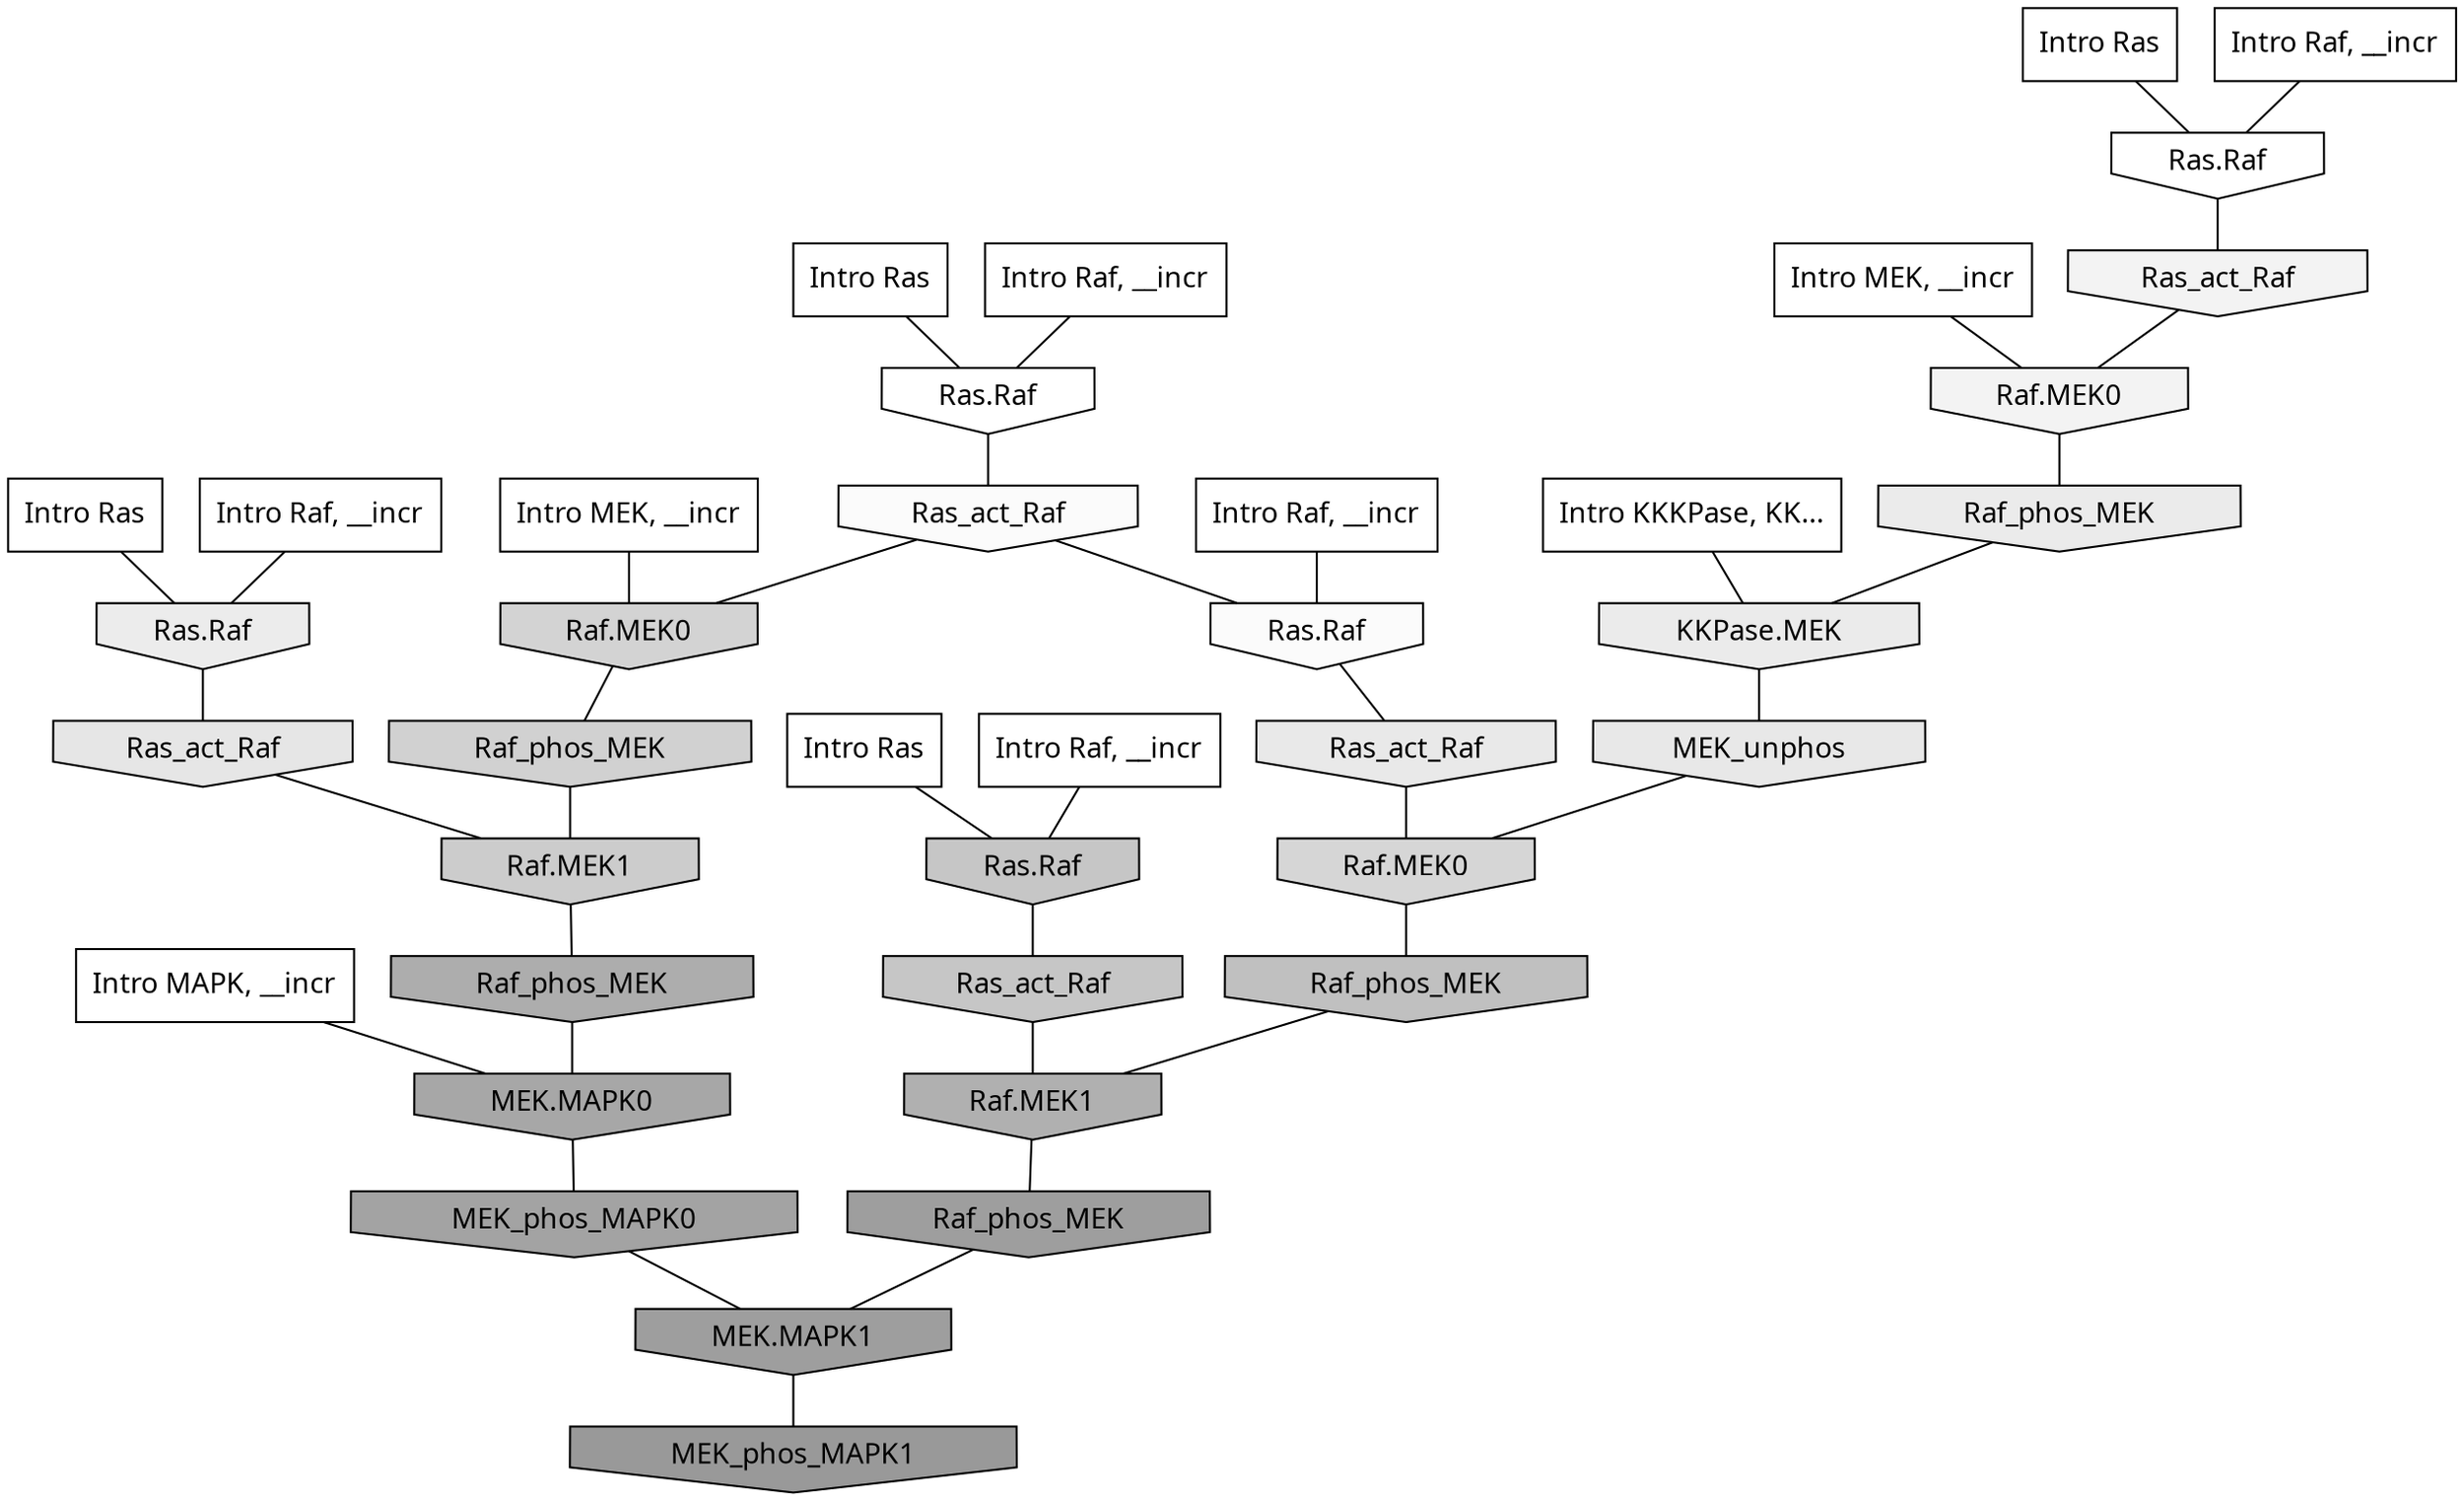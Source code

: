 digraph G{
  rankdir="TB";
  ranksep=0.30;
  node [fontname="CMU Serif"];
  edge [fontname="CMU Serif"];
  
  7 [label="Intro Ras", shape=rectangle, style=filled, fillcolor="0.000 0.000 1.000"]
  
  19 [label="Intro Ras", shape=rectangle, style=filled, fillcolor="0.000 0.000 1.000"]
  
  55 [label="Intro Ras", shape=rectangle, style=filled, fillcolor="0.000 0.000 1.000"]
  
  64 [label="Intro Ras", shape=rectangle, style=filled, fillcolor="0.000 0.000 1.000"]
  
  112 [label="Intro Raf, __incr", shape=rectangle, style=filled, fillcolor="0.000 0.000 1.000"]
  
  290 [label="Intro Raf, __incr", shape=rectangle, style=filled, fillcolor="0.000 0.000 1.000"]
  
  772 [label="Intro Raf, __incr", shape=rectangle, style=filled, fillcolor="0.000 0.000 1.000"]
  
  873 [label="Intro Raf, __incr", shape=rectangle, style=filled, fillcolor="0.000 0.000 1.000"]
  
  925 [label="Intro Raf, __incr", shape=rectangle, style=filled, fillcolor="0.000 0.000 1.000"]
  
  1617 [label="Intro MEK, __incr", shape=rectangle, style=filled, fillcolor="0.000 0.000 1.000"]
  
  1909 [label="Intro MEK, __incr", shape=rectangle, style=filled, fillcolor="0.000 0.000 1.000"]
  
  2892 [label="Intro MAPK, __incr", shape=rectangle, style=filled, fillcolor="0.000 0.000 1.000"]
  
  3182 [label="Intro KKKPase, KK...", shape=rectangle, style=filled, fillcolor="0.000 0.000 1.000"]
  
  3262 [label="Ras.Raf", shape=invhouse, style=filled, fillcolor="0.000 0.000 1.000"]
  
  3306 [label="Ras.Raf", shape=invhouse, style=filled, fillcolor="0.000 0.000 1.000"]
  
  3416 [label="Ras_act_Raf", shape=invhouse, style=filled, fillcolor="0.000 0.000 0.981"]
  
  3419 [label="Ras.Raf", shape=invhouse, style=filled, fillcolor="0.000 0.000 0.981"]
  
  3569 [label="Ras_act_Raf", shape=invhouse, style=filled, fillcolor="0.000 0.000 0.951"]
  
  3572 [label="Raf.MEK0", shape=invhouse, style=filled, fillcolor="0.000 0.000 0.951"]
  
  3807 [label="Ras.Raf", shape=invhouse, style=filled, fillcolor="0.000 0.000 0.922"]
  
  3820 [label="Raf_phos_MEK", shape=invhouse, style=filled, fillcolor="0.000 0.000 0.921"]
  
  3829 [label="KKPase.MEK", shape=invhouse, style=filled, fillcolor="0.000 0.000 0.921"]
  
  3960 [label="Ras_act_Raf", shape=invhouse, style=filled, fillcolor="0.000 0.000 0.911"]
  
  4014 [label="MEK_unphos", shape=invhouse, style=filled, fillcolor="0.000 0.000 0.908"]
  
  4072 [label="Ras_act_Raf", shape=invhouse, style=filled, fillcolor="0.000 0.000 0.901"]
  
  4853 [label="Raf.MEK0", shape=invhouse, style=filled, fillcolor="0.000 0.000 0.839"]
  
  4983 [label="Raf.MEK0", shape=invhouse, style=filled, fillcolor="0.000 0.000 0.828"]
  
  5078 [label="Raf_phos_MEK", shape=invhouse, style=filled, fillcolor="0.000 0.000 0.820"]
  
  5428 [label="Raf.MEK1", shape=invhouse, style=filled, fillcolor="0.000 0.000 0.798"]
  
  5696 [label="Ras.Raf", shape=invhouse, style=filled, fillcolor="0.000 0.000 0.775"]
  
  5705 [label="Ras_act_Raf", shape=invhouse, style=filled, fillcolor="0.000 0.000 0.775"]
  
  6087 [label="Raf_phos_MEK", shape=invhouse, style=filled, fillcolor="0.000 0.000 0.751"]
  
  7437 [label="Raf.MEK1", shape=invhouse, style=filled, fillcolor="0.000 0.000 0.688"]
  
  7714 [label="Raf_phos_MEK", shape=invhouse, style=filled, fillcolor="0.000 0.000 0.677"]
  
  8297 [label="MEK.MAPK0", shape=invhouse, style=filled, fillcolor="0.000 0.000 0.656"]
  
  8693 [label="MEK_phos_MAPK0", shape=invhouse, style=filled, fillcolor="0.000 0.000 0.640"]
  
  9229 [label="Raf_phos_MEK", shape=invhouse, style=filled, fillcolor="0.000 0.000 0.621"]
  
  9231 [label="MEK.MAPK1", shape=invhouse, style=filled, fillcolor="0.000 0.000 0.621"]
  
  10037 [label="MEK_phos_MAPK1", shape=invhouse, style=filled, fillcolor="0.000 0.000 0.600"]
  
  
  9231 -> 10037 [dir=none, color="0.000 0.000 0.000"] 
  9229 -> 9231 [dir=none, color="0.000 0.000 0.000"] 
  8693 -> 9231 [dir=none, color="0.000 0.000 0.000"] 
  8297 -> 8693 [dir=none, color="0.000 0.000 0.000"] 
  7714 -> 8297 [dir=none, color="0.000 0.000 0.000"] 
  7437 -> 9229 [dir=none, color="0.000 0.000 0.000"] 
  6087 -> 7437 [dir=none, color="0.000 0.000 0.000"] 
  5705 -> 7437 [dir=none, color="0.000 0.000 0.000"] 
  5696 -> 5705 [dir=none, color="0.000 0.000 0.000"] 
  5428 -> 7714 [dir=none, color="0.000 0.000 0.000"] 
  5078 -> 5428 [dir=none, color="0.000 0.000 0.000"] 
  4983 -> 5078 [dir=none, color="0.000 0.000 0.000"] 
  4853 -> 6087 [dir=none, color="0.000 0.000 0.000"] 
  4072 -> 5428 [dir=none, color="0.000 0.000 0.000"] 
  4014 -> 4853 [dir=none, color="0.000 0.000 0.000"] 
  3960 -> 4853 [dir=none, color="0.000 0.000 0.000"] 
  3829 -> 4014 [dir=none, color="0.000 0.000 0.000"] 
  3820 -> 3829 [dir=none, color="0.000 0.000 0.000"] 
  3807 -> 4072 [dir=none, color="0.000 0.000 0.000"] 
  3572 -> 3820 [dir=none, color="0.000 0.000 0.000"] 
  3569 -> 3572 [dir=none, color="0.000 0.000 0.000"] 
  3419 -> 3960 [dir=none, color="0.000 0.000 0.000"] 
  3416 -> 3419 [dir=none, color="0.000 0.000 0.000"] 
  3416 -> 4983 [dir=none, color="0.000 0.000 0.000"] 
  3306 -> 3569 [dir=none, color="0.000 0.000 0.000"] 
  3262 -> 3416 [dir=none, color="0.000 0.000 0.000"] 
  3182 -> 3829 [dir=none, color="0.000 0.000 0.000"] 
  2892 -> 8297 [dir=none, color="0.000 0.000 0.000"] 
  1909 -> 4983 [dir=none, color="0.000 0.000 0.000"] 
  1617 -> 3572 [dir=none, color="0.000 0.000 0.000"] 
  925 -> 5696 [dir=none, color="0.000 0.000 0.000"] 
  873 -> 3419 [dir=none, color="0.000 0.000 0.000"] 
  772 -> 3807 [dir=none, color="0.000 0.000 0.000"] 
  290 -> 3306 [dir=none, color="0.000 0.000 0.000"] 
  112 -> 3262 [dir=none, color="0.000 0.000 0.000"] 
  64 -> 3306 [dir=none, color="0.000 0.000 0.000"] 
  55 -> 3807 [dir=none, color="0.000 0.000 0.000"] 
  19 -> 3262 [dir=none, color="0.000 0.000 0.000"] 
  7 -> 5696 [dir=none, color="0.000 0.000 0.000"] 
  
  }
